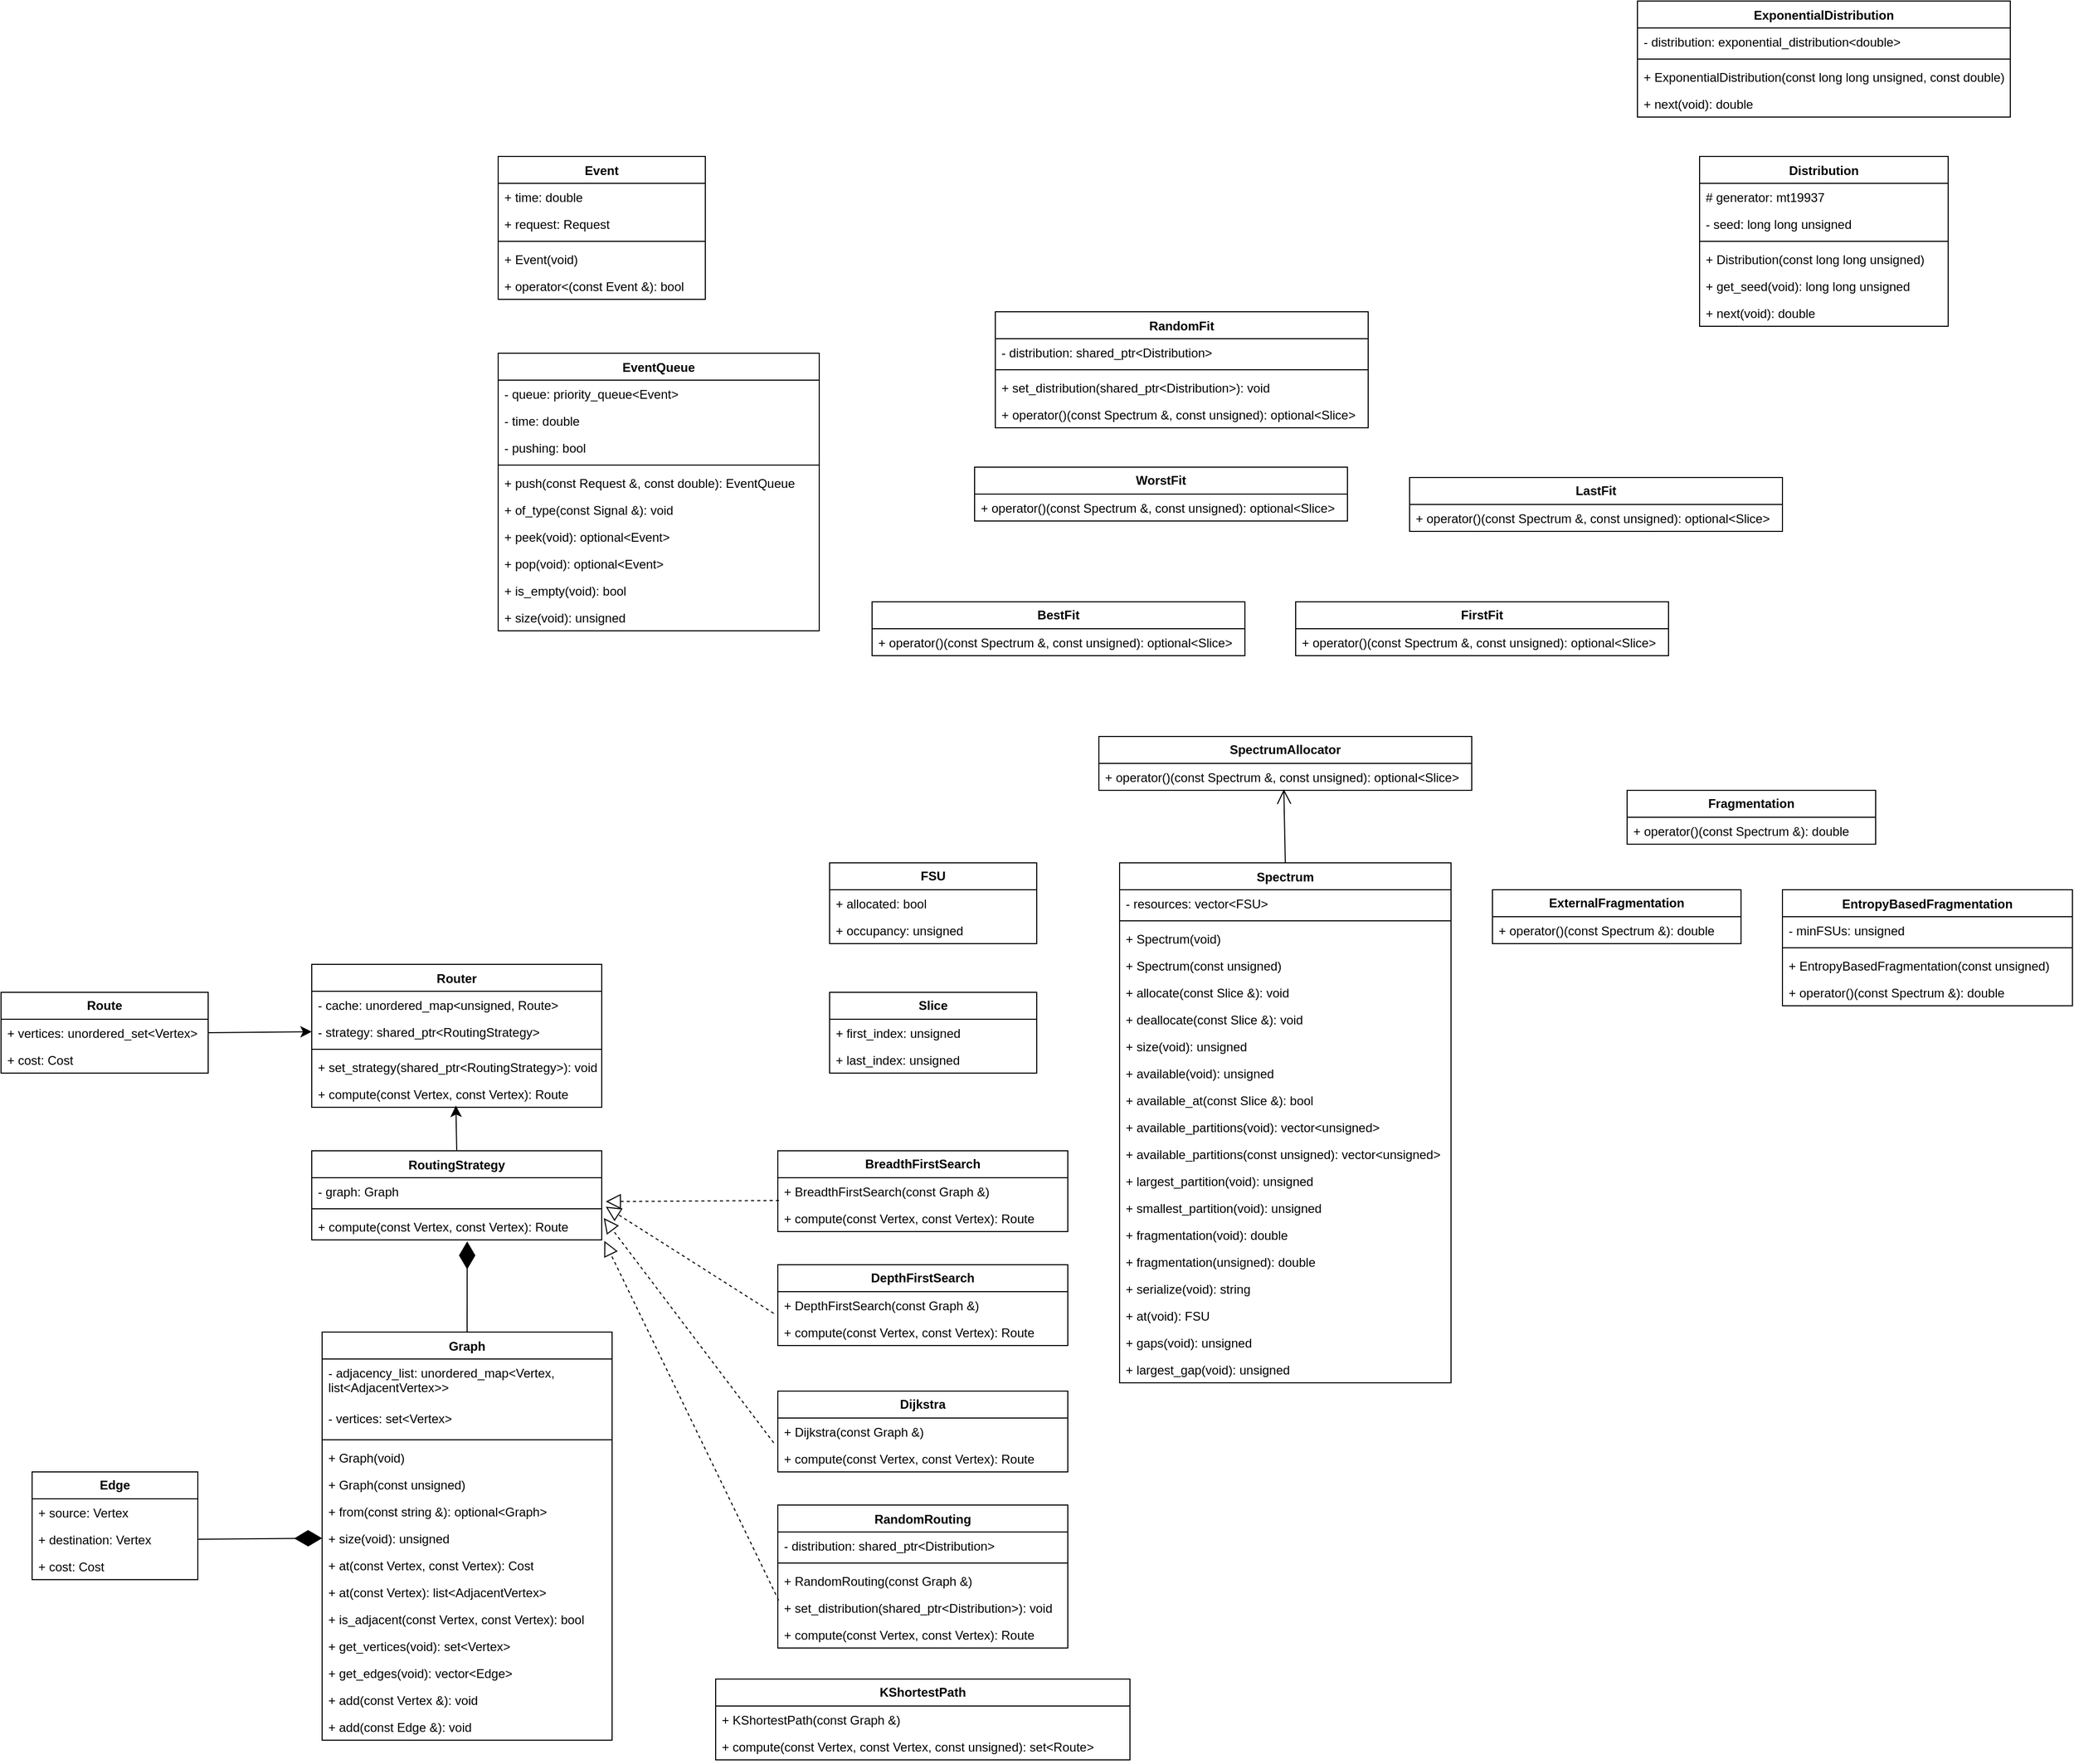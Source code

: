 <mxfile version="28.0.4">
  <diagram id="C5RBs43oDa-KdzZeNtuy" name="Class Diagram">
    <mxGraphModel dx="1386" dy="2655" grid="1" gridSize="10" guides="1" tooltips="1" connect="1" arrows="1" fold="1" page="1" pageScale="1" pageWidth="827" pageHeight="1169" math="0" shadow="0">
      <root>
        <mxCell id="WIyWlLk6GJQsqaUBKTNV-0" />
        <mxCell id="WIyWlLk6GJQsqaUBKTNV-1" parent="WIyWlLk6GJQsqaUBKTNV-0" />
        <mxCell id="V7PzGnf4P3pgVweMDeI8-0" value="Graph" style="swimlane;fontStyle=1;align=center;verticalAlign=top;childLayout=stackLayout;horizontal=1;startSize=26;horizontalStack=0;resizeParent=1;resizeParentMax=0;resizeLast=0;collapsible=1;marginBottom=0;whiteSpace=wrap;html=1;" parent="WIyWlLk6GJQsqaUBKTNV-1" vertex="1">
          <mxGeometry x="350" y="375" width="280" height="394" as="geometry" />
        </mxCell>
        <mxCell id="V7PzGnf4P3pgVweMDeI8-1" value="- adjacency_list: unordered_map&amp;lt;Vertex, list&amp;lt;AdjacentVertex&amp;gt;&amp;gt;" style="text;strokeColor=none;fillColor=none;align=left;verticalAlign=top;spacingLeft=4;spacingRight=4;overflow=hidden;rotatable=0;points=[[0,0.5],[1,0.5]];portConstraint=eastwest;whiteSpace=wrap;html=1;" parent="V7PzGnf4P3pgVweMDeI8-0" vertex="1">
          <mxGeometry y="26" width="280" height="44" as="geometry" />
        </mxCell>
        <mxCell id="V7PzGnf4P3pgVweMDeI8-4" value="- vertices: set&amp;lt;Vertex&amp;gt;" style="text;strokeColor=none;fillColor=none;align=left;verticalAlign=top;spacingLeft=4;spacingRight=4;overflow=hidden;rotatable=0;points=[[0,0.5],[1,0.5]];portConstraint=eastwest;whiteSpace=wrap;html=1;" parent="V7PzGnf4P3pgVweMDeI8-0" vertex="1">
          <mxGeometry y="70" width="280" height="30" as="geometry" />
        </mxCell>
        <mxCell id="V7PzGnf4P3pgVweMDeI8-2" value="" style="line;strokeWidth=1;fillColor=none;align=left;verticalAlign=middle;spacingTop=-1;spacingLeft=3;spacingRight=3;rotatable=0;labelPosition=right;points=[];portConstraint=eastwest;strokeColor=inherit;" parent="V7PzGnf4P3pgVweMDeI8-0" vertex="1">
          <mxGeometry y="100" width="280" height="8" as="geometry" />
        </mxCell>
        <mxCell id="V7PzGnf4P3pgVweMDeI8-3" value="+ Graph(void)" style="text;strokeColor=none;fillColor=none;align=left;verticalAlign=top;spacingLeft=4;spacingRight=4;overflow=hidden;rotatable=0;points=[[0,0.5],[1,0.5]];portConstraint=eastwest;whiteSpace=wrap;html=1;" parent="V7PzGnf4P3pgVweMDeI8-0" vertex="1">
          <mxGeometry y="108" width="280" height="26" as="geometry" />
        </mxCell>
        <mxCell id="V7PzGnf4P3pgVweMDeI8-23" value="+ Graph(const unsigned)" style="text;strokeColor=none;fillColor=none;align=left;verticalAlign=top;spacingLeft=4;spacingRight=4;overflow=hidden;rotatable=0;points=[[0,0.5],[1,0.5]];portConstraint=eastwest;whiteSpace=wrap;html=1;" parent="V7PzGnf4P3pgVweMDeI8-0" vertex="1">
          <mxGeometry y="134" width="280" height="26" as="geometry" />
        </mxCell>
        <mxCell id="V7PzGnf4P3pgVweMDeI8-25" value="+ from(const string &amp;amp;): optional&amp;lt;Graph&amp;gt;" style="text;strokeColor=none;fillColor=none;align=left;verticalAlign=top;spacingLeft=4;spacingRight=4;overflow=hidden;rotatable=0;points=[[0,0.5],[1,0.5]];portConstraint=eastwest;whiteSpace=wrap;html=1;" parent="V7PzGnf4P3pgVweMDeI8-0" vertex="1">
          <mxGeometry y="160" width="280" height="26" as="geometry" />
        </mxCell>
        <mxCell id="V7PzGnf4P3pgVweMDeI8-24" value="+ size(void): unsigned" style="text;strokeColor=none;fillColor=none;align=left;verticalAlign=top;spacingLeft=4;spacingRight=4;overflow=hidden;rotatable=0;points=[[0,0.5],[1,0.5]];portConstraint=eastwest;whiteSpace=wrap;html=1;" parent="V7PzGnf4P3pgVweMDeI8-0" vertex="1">
          <mxGeometry y="186" width="280" height="26" as="geometry" />
        </mxCell>
        <mxCell id="V7PzGnf4P3pgVweMDeI8-22" value="+ at(const Vertex, const Vertex): Cost" style="text;strokeColor=none;fillColor=none;align=left;verticalAlign=top;spacingLeft=4;spacingRight=4;overflow=hidden;rotatable=0;points=[[0,0.5],[1,0.5]];portConstraint=eastwest;whiteSpace=wrap;html=1;" parent="V7PzGnf4P3pgVweMDeI8-0" vertex="1">
          <mxGeometry y="212" width="280" height="26" as="geometry" />
        </mxCell>
        <mxCell id="V7PzGnf4P3pgVweMDeI8-10" value="+ at(const Vertex): list&amp;lt;AdjacentVertex&amp;gt;" style="text;strokeColor=none;fillColor=none;align=left;verticalAlign=top;spacingLeft=4;spacingRight=4;overflow=hidden;rotatable=0;points=[[0,0.5],[1,0.5]];portConstraint=eastwest;whiteSpace=wrap;html=1;" parent="V7PzGnf4P3pgVweMDeI8-0" vertex="1">
          <mxGeometry y="238" width="280" height="26" as="geometry" />
        </mxCell>
        <mxCell id="V7PzGnf4P3pgVweMDeI8-9" value="+ is_adjacent(const Vertex, const Vertex): bool" style="text;strokeColor=none;fillColor=none;align=left;verticalAlign=top;spacingLeft=4;spacingRight=4;overflow=hidden;rotatable=0;points=[[0,0.5],[1,0.5]];portConstraint=eastwest;whiteSpace=wrap;html=1;" parent="V7PzGnf4P3pgVweMDeI8-0" vertex="1">
          <mxGeometry y="264" width="280" height="26" as="geometry" />
        </mxCell>
        <mxCell id="V7PzGnf4P3pgVweMDeI8-8" value="+ get_vertices(void): set&amp;lt;Vertex&amp;gt;" style="text;strokeColor=none;fillColor=none;align=left;verticalAlign=top;spacingLeft=4;spacingRight=4;overflow=hidden;rotatable=0;points=[[0,0.5],[1,0.5]];portConstraint=eastwest;whiteSpace=wrap;html=1;" parent="V7PzGnf4P3pgVweMDeI8-0" vertex="1">
          <mxGeometry y="290" width="280" height="26" as="geometry" />
        </mxCell>
        <mxCell id="V7PzGnf4P3pgVweMDeI8-7" value="+ get_edges(void): vector&amp;lt;Edge&amp;gt;" style="text;strokeColor=none;fillColor=none;align=left;verticalAlign=top;spacingLeft=4;spacingRight=4;overflow=hidden;rotatable=0;points=[[0,0.5],[1,0.5]];portConstraint=eastwest;whiteSpace=wrap;html=1;" parent="V7PzGnf4P3pgVweMDeI8-0" vertex="1">
          <mxGeometry y="316" width="280" height="26" as="geometry" />
        </mxCell>
        <mxCell id="V7PzGnf4P3pgVweMDeI8-6" value="+ add(const Vertex &amp;amp;): void" style="text;strokeColor=none;fillColor=none;align=left;verticalAlign=top;spacingLeft=4;spacingRight=4;overflow=hidden;rotatable=0;points=[[0,0.5],[1,0.5]];portConstraint=eastwest;whiteSpace=wrap;html=1;" parent="V7PzGnf4P3pgVweMDeI8-0" vertex="1">
          <mxGeometry y="342" width="280" height="26" as="geometry" />
        </mxCell>
        <mxCell id="V7PzGnf4P3pgVweMDeI8-5" value="+ add(const Edge &amp;amp;): void" style="text;strokeColor=none;fillColor=none;align=left;verticalAlign=top;spacingLeft=4;spacingRight=4;overflow=hidden;rotatable=0;points=[[0,0.5],[1,0.5]];portConstraint=eastwest;whiteSpace=wrap;html=1;" parent="V7PzGnf4P3pgVweMDeI8-0" vertex="1">
          <mxGeometry y="368" width="280" height="26" as="geometry" />
        </mxCell>
        <mxCell id="V7PzGnf4P3pgVweMDeI8-30" value="&lt;b&gt;Edge&lt;/b&gt;" style="swimlane;fontStyle=0;childLayout=stackLayout;horizontal=1;startSize=26;fillColor=none;horizontalStack=0;resizeParent=1;resizeParentMax=0;resizeLast=0;collapsible=1;marginBottom=0;whiteSpace=wrap;html=1;" parent="WIyWlLk6GJQsqaUBKTNV-1" vertex="1">
          <mxGeometry x="70" y="510" width="160" height="104" as="geometry" />
        </mxCell>
        <mxCell id="V7PzGnf4P3pgVweMDeI8-31" value="+ source: Vertex" style="text;strokeColor=none;fillColor=none;align=left;verticalAlign=top;spacingLeft=4;spacingRight=4;overflow=hidden;rotatable=0;points=[[0,0.5],[1,0.5]];portConstraint=eastwest;whiteSpace=wrap;html=1;" parent="V7PzGnf4P3pgVweMDeI8-30" vertex="1">
          <mxGeometry y="26" width="160" height="26" as="geometry" />
        </mxCell>
        <mxCell id="V7PzGnf4P3pgVweMDeI8-32" value="+ destination: Vertex" style="text;strokeColor=none;fillColor=none;align=left;verticalAlign=top;spacingLeft=4;spacingRight=4;overflow=hidden;rotatable=0;points=[[0,0.5],[1,0.5]];portConstraint=eastwest;whiteSpace=wrap;html=1;" parent="V7PzGnf4P3pgVweMDeI8-30" vertex="1">
          <mxGeometry y="52" width="160" height="26" as="geometry" />
        </mxCell>
        <mxCell id="V7PzGnf4P3pgVweMDeI8-33" value="+ cost: Cost" style="text;strokeColor=none;fillColor=none;align=left;verticalAlign=top;spacingLeft=4;spacingRight=4;overflow=hidden;rotatable=0;points=[[0,0.5],[1,0.5]];portConstraint=eastwest;whiteSpace=wrap;html=1;" parent="V7PzGnf4P3pgVweMDeI8-30" vertex="1">
          <mxGeometry y="78" width="160" height="26" as="geometry" />
        </mxCell>
        <mxCell id="V7PzGnf4P3pgVweMDeI8-35" value="" style="endArrow=diamondThin;endFill=1;endSize=24;html=1;rounded=0;fontSize=12;curved=1;exitX=1;exitY=0.5;exitDx=0;exitDy=0;entryX=0;entryY=0.5;entryDx=0;entryDy=0;" parent="WIyWlLk6GJQsqaUBKTNV-1" source="V7PzGnf4P3pgVweMDeI8-32" target="V7PzGnf4P3pgVweMDeI8-24" edge="1">
          <mxGeometry width="160" relative="1" as="geometry">
            <mxPoint x="310" y="470" as="sourcePoint" />
            <mxPoint x="470" y="470" as="targetPoint" />
          </mxGeometry>
        </mxCell>
        <mxCell id="V7PzGnf4P3pgVweMDeI8-41" value="&lt;b&gt;Route&lt;/b&gt;" style="swimlane;fontStyle=0;childLayout=stackLayout;horizontal=1;startSize=26;fillColor=none;horizontalStack=0;resizeParent=1;resizeParentMax=0;resizeLast=0;collapsible=1;marginBottom=0;whiteSpace=wrap;html=1;" parent="WIyWlLk6GJQsqaUBKTNV-1" vertex="1">
          <mxGeometry x="40" y="47" width="200" height="78" as="geometry" />
        </mxCell>
        <mxCell id="V7PzGnf4P3pgVweMDeI8-42" value="+ vertices: unordered_set&amp;lt;Vertex&amp;gt;" style="text;strokeColor=none;fillColor=none;align=left;verticalAlign=top;spacingLeft=4;spacingRight=4;overflow=hidden;rotatable=0;points=[[0,0.5],[1,0.5]];portConstraint=eastwest;whiteSpace=wrap;html=1;" parent="V7PzGnf4P3pgVweMDeI8-41" vertex="1">
          <mxGeometry y="26" width="200" height="26" as="geometry" />
        </mxCell>
        <mxCell id="V7PzGnf4P3pgVweMDeI8-43" value="+ cost: Cost" style="text;strokeColor=none;fillColor=none;align=left;verticalAlign=top;spacingLeft=4;spacingRight=4;overflow=hidden;rotatable=0;points=[[0,0.5],[1,0.5]];portConstraint=eastwest;whiteSpace=wrap;html=1;" parent="V7PzGnf4P3pgVweMDeI8-41" vertex="1">
          <mxGeometry y="52" width="200" height="26" as="geometry" />
        </mxCell>
        <mxCell id="V7PzGnf4P3pgVweMDeI8-45" value="Router" style="swimlane;fontStyle=1;align=center;verticalAlign=top;childLayout=stackLayout;horizontal=1;startSize=26;horizontalStack=0;resizeParent=1;resizeParentMax=0;resizeLast=0;collapsible=1;marginBottom=0;whiteSpace=wrap;html=1;" parent="WIyWlLk6GJQsqaUBKTNV-1" vertex="1">
          <mxGeometry x="340" y="20" width="280" height="138" as="geometry" />
        </mxCell>
        <mxCell id="V7PzGnf4P3pgVweMDeI8-46" value="- cache: unordered_map&amp;lt;unsigned, Route&amp;gt;" style="text;strokeColor=none;fillColor=none;align=left;verticalAlign=top;spacingLeft=4;spacingRight=4;overflow=hidden;rotatable=0;points=[[0,0.5],[1,0.5]];portConstraint=eastwest;whiteSpace=wrap;html=1;" parent="V7PzGnf4P3pgVweMDeI8-45" vertex="1">
          <mxGeometry y="26" width="280" height="26" as="geometry" />
        </mxCell>
        <mxCell id="V7PzGnf4P3pgVweMDeI8-49" value="- strategy: shared_ptr&amp;lt;RoutingStrategy&amp;gt;" style="text;strokeColor=none;fillColor=none;align=left;verticalAlign=top;spacingLeft=4;spacingRight=4;overflow=hidden;rotatable=0;points=[[0,0.5],[1,0.5]];portConstraint=eastwest;whiteSpace=wrap;html=1;" parent="V7PzGnf4P3pgVweMDeI8-45" vertex="1">
          <mxGeometry y="52" width="280" height="26" as="geometry" />
        </mxCell>
        <mxCell id="V7PzGnf4P3pgVweMDeI8-47" value="" style="line;strokeWidth=1;fillColor=none;align=left;verticalAlign=middle;spacingTop=-1;spacingLeft=3;spacingRight=3;rotatable=0;labelPosition=right;points=[];portConstraint=eastwest;strokeColor=inherit;" parent="V7PzGnf4P3pgVweMDeI8-45" vertex="1">
          <mxGeometry y="78" width="280" height="8" as="geometry" />
        </mxCell>
        <mxCell id="V7PzGnf4P3pgVweMDeI8-48" value="+ set_strategy(shared_ptr&amp;lt;RoutingStrategy&amp;gt;): void" style="text;strokeColor=none;fillColor=none;align=left;verticalAlign=top;spacingLeft=4;spacingRight=4;overflow=hidden;rotatable=0;points=[[0,0.5],[1,0.5]];portConstraint=eastwest;whiteSpace=wrap;html=1;" parent="V7PzGnf4P3pgVweMDeI8-45" vertex="1">
          <mxGeometry y="86" width="280" height="26" as="geometry" />
        </mxCell>
        <mxCell id="XiBur5TqFRYBVubgsUoe-24" value="+ compute(const Vertex, const Vertex): Route" style="text;strokeColor=none;fillColor=none;align=left;verticalAlign=top;spacingLeft=4;spacingRight=4;overflow=hidden;rotatable=0;points=[[0,0.5],[1,0.5]];portConstraint=eastwest;whiteSpace=wrap;html=1;" parent="V7PzGnf4P3pgVweMDeI8-45" vertex="1">
          <mxGeometry y="112" width="280" height="26" as="geometry" />
        </mxCell>
        <mxCell id="V7PzGnf4P3pgVweMDeI8-58" style="edgeStyle=none;curved=1;rounded=0;orthogonalLoop=1;jettySize=auto;html=1;exitX=0.5;exitY=0;exitDx=0;exitDy=0;fontSize=12;startSize=8;endSize=8;entryX=0.497;entryY=0.939;entryDx=0;entryDy=0;entryPerimeter=0;" parent="WIyWlLk6GJQsqaUBKTNV-1" source="V7PzGnf4P3pgVweMDeI8-53" target="XiBur5TqFRYBVubgsUoe-24" edge="1">
          <mxGeometry relative="1" as="geometry" />
        </mxCell>
        <mxCell id="V7PzGnf4P3pgVweMDeI8-53" value="RoutingStrategy" style="swimlane;fontStyle=1;align=center;verticalAlign=top;childLayout=stackLayout;horizontal=1;startSize=26;horizontalStack=0;resizeParent=1;resizeParentMax=0;resizeLast=0;collapsible=1;marginBottom=0;whiteSpace=wrap;html=1;" parent="WIyWlLk6GJQsqaUBKTNV-1" vertex="1">
          <mxGeometry x="340" y="200" width="280" height="86" as="geometry" />
        </mxCell>
        <mxCell id="V7PzGnf4P3pgVweMDeI8-54" value="- graph: Graph" style="text;strokeColor=none;fillColor=none;align=left;verticalAlign=top;spacingLeft=4;spacingRight=4;overflow=hidden;rotatable=0;points=[[0,0.5],[1,0.5]];portConstraint=eastwest;whiteSpace=wrap;html=1;" parent="V7PzGnf4P3pgVweMDeI8-53" vertex="1">
          <mxGeometry y="26" width="280" height="26" as="geometry" />
        </mxCell>
        <mxCell id="V7PzGnf4P3pgVweMDeI8-55" value="" style="line;strokeWidth=1;fillColor=none;align=left;verticalAlign=middle;spacingTop=-1;spacingLeft=3;spacingRight=3;rotatable=0;labelPosition=right;points=[];portConstraint=eastwest;strokeColor=inherit;" parent="V7PzGnf4P3pgVweMDeI8-53" vertex="1">
          <mxGeometry y="52" width="280" height="8" as="geometry" />
        </mxCell>
        <mxCell id="V7PzGnf4P3pgVweMDeI8-56" value="+ compute(const Vertex, const Vertex): Route" style="text;strokeColor=none;fillColor=none;align=left;verticalAlign=top;spacingLeft=4;spacingRight=4;overflow=hidden;rotatable=0;points=[[0,0.5],[1,0.5]];portConstraint=eastwest;whiteSpace=wrap;html=1;" parent="V7PzGnf4P3pgVweMDeI8-53" vertex="1">
          <mxGeometry y="60" width="280" height="26" as="geometry" />
        </mxCell>
        <mxCell id="V7PzGnf4P3pgVweMDeI8-59" style="edgeStyle=none;curved=1;rounded=0;orthogonalLoop=1;jettySize=auto;html=1;exitX=1;exitY=0.5;exitDx=0;exitDy=0;entryX=0;entryY=0.5;entryDx=0;entryDy=0;fontSize=12;startSize=8;endSize=8;" parent="WIyWlLk6GJQsqaUBKTNV-1" source="V7PzGnf4P3pgVweMDeI8-42" target="V7PzGnf4P3pgVweMDeI8-49" edge="1">
          <mxGeometry relative="1" as="geometry" />
        </mxCell>
        <mxCell id="V7PzGnf4P3pgVweMDeI8-60" value="" style="endArrow=diamondThin;endFill=1;endSize=24;html=1;rounded=0;fontSize=12;curved=1;exitX=0.5;exitY=0;exitDx=0;exitDy=0;entryX=0.536;entryY=1.057;entryDx=0;entryDy=0;entryPerimeter=0;" parent="WIyWlLk6GJQsqaUBKTNV-1" source="V7PzGnf4P3pgVweMDeI8-0" target="V7PzGnf4P3pgVweMDeI8-56" edge="1">
          <mxGeometry width="160" relative="1" as="geometry">
            <mxPoint x="330" y="561" as="sourcePoint" />
            <mxPoint x="260" y="330" as="targetPoint" />
          </mxGeometry>
        </mxCell>
        <mxCell id="XiBur5TqFRYBVubgsUoe-0" value="&lt;b&gt;BreadthFirstSearch&lt;/b&gt;" style="swimlane;fontStyle=0;childLayout=stackLayout;horizontal=1;startSize=26;fillColor=none;horizontalStack=0;resizeParent=1;resizeParentMax=0;resizeLast=0;collapsible=1;marginBottom=0;whiteSpace=wrap;html=1;" parent="WIyWlLk6GJQsqaUBKTNV-1" vertex="1">
          <mxGeometry x="790" y="200" width="280" height="78" as="geometry" />
        </mxCell>
        <mxCell id="XiBur5TqFRYBVubgsUoe-1" value="+ BreadthFirstSearch(const Graph &amp;amp;)" style="text;strokeColor=none;fillColor=none;align=left;verticalAlign=top;spacingLeft=4;spacingRight=4;overflow=hidden;rotatable=0;points=[[0,0.5],[1,0.5]];portConstraint=eastwest;whiteSpace=wrap;html=1;" parent="XiBur5TqFRYBVubgsUoe-0" vertex="1">
          <mxGeometry y="26" width="280" height="26" as="geometry" />
        </mxCell>
        <mxCell id="XiBur5TqFRYBVubgsUoe-3" value="+ compute(const Vertex, const Vertex): Route" style="text;strokeColor=none;fillColor=none;align=left;verticalAlign=top;spacingLeft=4;spacingRight=4;overflow=hidden;rotatable=0;points=[[0,0.5],[1,0.5]];portConstraint=eastwest;whiteSpace=wrap;html=1;" parent="XiBur5TqFRYBVubgsUoe-0" vertex="1">
          <mxGeometry y="52" width="280" height="26" as="geometry" />
        </mxCell>
        <mxCell id="XiBur5TqFRYBVubgsUoe-5" value="" style="endArrow=block;dashed=1;endFill=0;endSize=12;html=1;rounded=0;entryX=1.014;entryY=0.885;entryDx=0;entryDy=0;entryPerimeter=0;exitX=0.004;exitY=0.846;exitDx=0;exitDy=0;exitPerimeter=0;" parent="WIyWlLk6GJQsqaUBKTNV-1" source="XiBur5TqFRYBVubgsUoe-1" target="V7PzGnf4P3pgVweMDeI8-54" edge="1">
          <mxGeometry width="160" relative="1" as="geometry">
            <mxPoint x="650" y="375" as="sourcePoint" />
            <mxPoint x="810" y="375" as="targetPoint" />
          </mxGeometry>
        </mxCell>
        <mxCell id="XiBur5TqFRYBVubgsUoe-6" value="&lt;b&gt;DepthFirstSearch&lt;/b&gt;" style="swimlane;fontStyle=0;childLayout=stackLayout;horizontal=1;startSize=26;fillColor=none;horizontalStack=0;resizeParent=1;resizeParentMax=0;resizeLast=0;collapsible=1;marginBottom=0;whiteSpace=wrap;html=1;" parent="WIyWlLk6GJQsqaUBKTNV-1" vertex="1">
          <mxGeometry x="790" y="310" width="280" height="78" as="geometry" />
        </mxCell>
        <mxCell id="XiBur5TqFRYBVubgsUoe-7" value="+&amp;nbsp;&lt;span style=&quot;text-align: center;&quot;&gt;DepthFirstSearch&lt;/span&gt;(const Graph &amp;amp;)" style="text;strokeColor=none;fillColor=none;align=left;verticalAlign=top;spacingLeft=4;spacingRight=4;overflow=hidden;rotatable=0;points=[[0,0.5],[1,0.5]];portConstraint=eastwest;whiteSpace=wrap;html=1;" parent="XiBur5TqFRYBVubgsUoe-6" vertex="1">
          <mxGeometry y="26" width="280" height="26" as="geometry" />
        </mxCell>
        <mxCell id="XiBur5TqFRYBVubgsUoe-8" value="+ compute(const Vertex, const Vertex): Route" style="text;strokeColor=none;fillColor=none;align=left;verticalAlign=top;spacingLeft=4;spacingRight=4;overflow=hidden;rotatable=0;points=[[0,0.5],[1,0.5]];portConstraint=eastwest;whiteSpace=wrap;html=1;" parent="XiBur5TqFRYBVubgsUoe-6" vertex="1">
          <mxGeometry y="52" width="280" height="26" as="geometry" />
        </mxCell>
        <mxCell id="XiBur5TqFRYBVubgsUoe-9" value="" style="endArrow=block;dashed=1;endFill=0;endSize=12;html=1;rounded=0;entryX=1.014;entryY=1.077;entryDx=0;entryDy=0;entryPerimeter=0;exitX=-0.014;exitY=0.808;exitDx=0;exitDy=0;exitPerimeter=0;" parent="WIyWlLk6GJQsqaUBKTNV-1" source="XiBur5TqFRYBVubgsUoe-7" target="V7PzGnf4P3pgVweMDeI8-54" edge="1">
          <mxGeometry width="160" relative="1" as="geometry">
            <mxPoint x="917" y="270" as="sourcePoint" />
            <mxPoint x="750" y="271" as="targetPoint" />
          </mxGeometry>
        </mxCell>
        <mxCell id="XiBur5TqFRYBVubgsUoe-10" value="&lt;b&gt;Dijkstra&lt;/b&gt;" style="swimlane;fontStyle=0;childLayout=stackLayout;horizontal=1;startSize=26;fillColor=none;horizontalStack=0;resizeParent=1;resizeParentMax=0;resizeLast=0;collapsible=1;marginBottom=0;whiteSpace=wrap;html=1;" parent="WIyWlLk6GJQsqaUBKTNV-1" vertex="1">
          <mxGeometry x="790" y="432" width="280" height="78" as="geometry" />
        </mxCell>
        <mxCell id="XiBur5TqFRYBVubgsUoe-11" value="+&amp;nbsp;&lt;span style=&quot;text-align: center;&quot;&gt;Dijkstra&lt;/span&gt;(const Graph &amp;amp;)" style="text;strokeColor=none;fillColor=none;align=left;verticalAlign=top;spacingLeft=4;spacingRight=4;overflow=hidden;rotatable=0;points=[[0,0.5],[1,0.5]];portConstraint=eastwest;whiteSpace=wrap;html=1;" parent="XiBur5TqFRYBVubgsUoe-10" vertex="1">
          <mxGeometry y="26" width="280" height="26" as="geometry" />
        </mxCell>
        <mxCell id="XiBur5TqFRYBVubgsUoe-12" value="+ compute(const Vertex, const Vertex): Route" style="text;strokeColor=none;fillColor=none;align=left;verticalAlign=top;spacingLeft=4;spacingRight=4;overflow=hidden;rotatable=0;points=[[0,0.5],[1,0.5]];portConstraint=eastwest;whiteSpace=wrap;html=1;" parent="XiBur5TqFRYBVubgsUoe-10" vertex="1">
          <mxGeometry y="52" width="280" height="26" as="geometry" />
        </mxCell>
        <mxCell id="XiBur5TqFRYBVubgsUoe-13" value="" style="endArrow=block;dashed=1;endFill=0;endSize=12;html=1;rounded=0;entryX=1.007;entryY=0.192;entryDx=0;entryDy=0;entryPerimeter=0;exitX=-0.014;exitY=0.923;exitDx=0;exitDy=0;exitPerimeter=0;" parent="WIyWlLk6GJQsqaUBKTNV-1" source="XiBur5TqFRYBVubgsUoe-11" target="V7PzGnf4P3pgVweMDeI8-56" edge="1">
          <mxGeometry width="160" relative="1" as="geometry">
            <mxPoint x="892" y="443" as="sourcePoint" />
            <mxPoint x="730" y="340" as="targetPoint" />
          </mxGeometry>
        </mxCell>
        <mxCell id="XiBur5TqFRYBVubgsUoe-14" value="RandomRouting" style="swimlane;fontStyle=1;align=center;verticalAlign=top;childLayout=stackLayout;horizontal=1;startSize=26;horizontalStack=0;resizeParent=1;resizeParentMax=0;resizeLast=0;collapsible=1;marginBottom=0;whiteSpace=wrap;html=1;" parent="WIyWlLk6GJQsqaUBKTNV-1" vertex="1">
          <mxGeometry x="790" y="542" width="280" height="138" as="geometry" />
        </mxCell>
        <mxCell id="XiBur5TqFRYBVubgsUoe-15" value="- distribution: shared_ptr&amp;lt;Distribution&amp;gt;" style="text;strokeColor=none;fillColor=none;align=left;verticalAlign=top;spacingLeft=4;spacingRight=4;overflow=hidden;rotatable=0;points=[[0,0.5],[1,0.5]];portConstraint=eastwest;whiteSpace=wrap;html=1;" parent="XiBur5TqFRYBVubgsUoe-14" vertex="1">
          <mxGeometry y="26" width="280" height="26" as="geometry" />
        </mxCell>
        <mxCell id="XiBur5TqFRYBVubgsUoe-16" value="" style="line;strokeWidth=1;fillColor=none;align=left;verticalAlign=middle;spacingTop=-1;spacingLeft=3;spacingRight=3;rotatable=0;labelPosition=right;points=[];portConstraint=eastwest;strokeColor=inherit;" parent="XiBur5TqFRYBVubgsUoe-14" vertex="1">
          <mxGeometry y="52" width="280" height="8" as="geometry" />
        </mxCell>
        <mxCell id="XiBur5TqFRYBVubgsUoe-17" value="+ RandomRouting(const Graph &amp;amp;)" style="text;strokeColor=none;fillColor=none;align=left;verticalAlign=top;spacingLeft=4;spacingRight=4;overflow=hidden;rotatable=0;points=[[0,0.5],[1,0.5]];portConstraint=eastwest;whiteSpace=wrap;html=1;" parent="XiBur5TqFRYBVubgsUoe-14" vertex="1">
          <mxGeometry y="60" width="280" height="26" as="geometry" />
        </mxCell>
        <mxCell id="XiBur5TqFRYBVubgsUoe-19" value="+ set_distribution(shared_ptr&amp;lt;Distribution&amp;gt;): void" style="text;strokeColor=none;fillColor=none;align=left;verticalAlign=top;spacingLeft=4;spacingRight=4;overflow=hidden;rotatable=0;points=[[0,0.5],[1,0.5]];portConstraint=eastwest;whiteSpace=wrap;html=1;" parent="XiBur5TqFRYBVubgsUoe-14" vertex="1">
          <mxGeometry y="86" width="280" height="26" as="geometry" />
        </mxCell>
        <mxCell id="XiBur5TqFRYBVubgsUoe-18" value="+ compute(const Vertex, const Vertex): Route" style="text;strokeColor=none;fillColor=none;align=left;verticalAlign=top;spacingLeft=4;spacingRight=4;overflow=hidden;rotatable=0;points=[[0,0.5],[1,0.5]];portConstraint=eastwest;whiteSpace=wrap;html=1;" parent="XiBur5TqFRYBVubgsUoe-14" vertex="1">
          <mxGeometry y="112" width="280" height="26" as="geometry" />
        </mxCell>
        <mxCell id="XiBur5TqFRYBVubgsUoe-20" value="&lt;b&gt;KShortestPath&lt;/b&gt;" style="swimlane;fontStyle=0;childLayout=stackLayout;horizontal=1;startSize=26;fillColor=none;horizontalStack=0;resizeParent=1;resizeParentMax=0;resizeLast=0;collapsible=1;marginBottom=0;whiteSpace=wrap;html=1;" parent="WIyWlLk6GJQsqaUBKTNV-1" vertex="1">
          <mxGeometry x="730" y="710" width="400" height="78" as="geometry" />
        </mxCell>
        <mxCell id="XiBur5TqFRYBVubgsUoe-21" value="+&amp;nbsp;&lt;span style=&quot;text-align: center;&quot;&gt;KShortestPath&lt;/span&gt;(const Graph &amp;amp;)" style="text;strokeColor=none;fillColor=none;align=left;verticalAlign=top;spacingLeft=4;spacingRight=4;overflow=hidden;rotatable=0;points=[[0,0.5],[1,0.5]];portConstraint=eastwest;whiteSpace=wrap;html=1;" parent="XiBur5TqFRYBVubgsUoe-20" vertex="1">
          <mxGeometry y="26" width="400" height="26" as="geometry" />
        </mxCell>
        <mxCell id="XiBur5TqFRYBVubgsUoe-22" value="+ compute(const Vertex, const Vertex, const unsigned): set&amp;lt;Route&amp;gt;" style="text;strokeColor=none;fillColor=none;align=left;verticalAlign=top;spacingLeft=4;spacingRight=4;overflow=hidden;rotatable=0;points=[[0,0.5],[1,0.5]];portConstraint=eastwest;whiteSpace=wrap;html=1;" parent="XiBur5TqFRYBVubgsUoe-20" vertex="1">
          <mxGeometry y="52" width="400" height="26" as="geometry" />
        </mxCell>
        <mxCell id="XiBur5TqFRYBVubgsUoe-23" value="" style="endArrow=block;dashed=1;endFill=0;endSize=12;html=1;rounded=0;entryX=1.009;entryY=1.038;entryDx=0;entryDy=0;entryPerimeter=0;exitX=0.003;exitY=0.233;exitDx=0;exitDy=0;exitPerimeter=0;" parent="WIyWlLk6GJQsqaUBKTNV-1" source="XiBur5TqFRYBVubgsUoe-19" target="V7PzGnf4P3pgVweMDeI8-56" edge="1">
          <mxGeometry width="160" relative="1" as="geometry">
            <mxPoint x="894" y="647" as="sourcePoint" />
            <mxPoint x="730" y="430" as="targetPoint" />
          </mxGeometry>
        </mxCell>
        <mxCell id="XiBur5TqFRYBVubgsUoe-25" value="&lt;b&gt;FSU&lt;/b&gt;" style="swimlane;fontStyle=0;childLayout=stackLayout;horizontal=1;startSize=26;fillColor=none;horizontalStack=0;resizeParent=1;resizeParentMax=0;resizeLast=0;collapsible=1;marginBottom=0;whiteSpace=wrap;html=1;" parent="WIyWlLk6GJQsqaUBKTNV-1" vertex="1">
          <mxGeometry x="840" y="-78" width="200" height="78" as="geometry" />
        </mxCell>
        <mxCell id="XiBur5TqFRYBVubgsUoe-26" value="+ allocated: bool" style="text;strokeColor=none;fillColor=none;align=left;verticalAlign=top;spacingLeft=4;spacingRight=4;overflow=hidden;rotatable=0;points=[[0,0.5],[1,0.5]];portConstraint=eastwest;whiteSpace=wrap;html=1;" parent="XiBur5TqFRYBVubgsUoe-25" vertex="1">
          <mxGeometry y="26" width="200" height="26" as="geometry" />
        </mxCell>
        <mxCell id="XiBur5TqFRYBVubgsUoe-27" value="+ occupancy: unsigned" style="text;strokeColor=none;fillColor=none;align=left;verticalAlign=top;spacingLeft=4;spacingRight=4;overflow=hidden;rotatable=0;points=[[0,0.5],[1,0.5]];portConstraint=eastwest;whiteSpace=wrap;html=1;" parent="XiBur5TqFRYBVubgsUoe-25" vertex="1">
          <mxGeometry y="52" width="200" height="26" as="geometry" />
        </mxCell>
        <mxCell id="XiBur5TqFRYBVubgsUoe-28" value="&lt;b&gt;Slice&lt;/b&gt;" style="swimlane;fontStyle=0;childLayout=stackLayout;horizontal=1;startSize=26;fillColor=none;horizontalStack=0;resizeParent=1;resizeParentMax=0;resizeLast=0;collapsible=1;marginBottom=0;whiteSpace=wrap;html=1;" parent="WIyWlLk6GJQsqaUBKTNV-1" vertex="1">
          <mxGeometry x="840" y="47" width="200" height="78" as="geometry" />
        </mxCell>
        <mxCell id="XiBur5TqFRYBVubgsUoe-29" value="+ first_index: unsigned" style="text;strokeColor=none;fillColor=none;align=left;verticalAlign=top;spacingLeft=4;spacingRight=4;overflow=hidden;rotatable=0;points=[[0,0.5],[1,0.5]];portConstraint=eastwest;whiteSpace=wrap;html=1;" parent="XiBur5TqFRYBVubgsUoe-28" vertex="1">
          <mxGeometry y="26" width="200" height="26" as="geometry" />
        </mxCell>
        <mxCell id="XiBur5TqFRYBVubgsUoe-30" value="+ last_index: unsigned" style="text;strokeColor=none;fillColor=none;align=left;verticalAlign=top;spacingLeft=4;spacingRight=4;overflow=hidden;rotatable=0;points=[[0,0.5],[1,0.5]];portConstraint=eastwest;whiteSpace=wrap;html=1;" parent="XiBur5TqFRYBVubgsUoe-28" vertex="1">
          <mxGeometry y="52" width="200" height="26" as="geometry" />
        </mxCell>
        <mxCell id="XiBur5TqFRYBVubgsUoe-31" value="Spectrum" style="swimlane;fontStyle=1;align=center;verticalAlign=top;childLayout=stackLayout;horizontal=1;startSize=26;horizontalStack=0;resizeParent=1;resizeParentMax=0;resizeLast=0;collapsible=1;marginBottom=0;whiteSpace=wrap;html=1;" parent="WIyWlLk6GJQsqaUBKTNV-1" vertex="1">
          <mxGeometry x="1120" y="-78" width="320" height="502" as="geometry" />
        </mxCell>
        <mxCell id="XiBur5TqFRYBVubgsUoe-32" value="- resources: vector&amp;lt;FSU&amp;gt;" style="text;strokeColor=none;fillColor=none;align=left;verticalAlign=top;spacingLeft=4;spacingRight=4;overflow=hidden;rotatable=0;points=[[0,0.5],[1,0.5]];portConstraint=eastwest;whiteSpace=wrap;html=1;" parent="XiBur5TqFRYBVubgsUoe-31" vertex="1">
          <mxGeometry y="26" width="320" height="26" as="geometry" />
        </mxCell>
        <mxCell id="XiBur5TqFRYBVubgsUoe-34" value="" style="line;strokeWidth=1;fillColor=none;align=left;verticalAlign=middle;spacingTop=-1;spacingLeft=3;spacingRight=3;rotatable=0;labelPosition=right;points=[];portConstraint=eastwest;strokeColor=inherit;" parent="XiBur5TqFRYBVubgsUoe-31" vertex="1">
          <mxGeometry y="52" width="320" height="8" as="geometry" />
        </mxCell>
        <mxCell id="XiBur5TqFRYBVubgsUoe-35" value="+ Spectrum(void)" style="text;strokeColor=none;fillColor=none;align=left;verticalAlign=top;spacingLeft=4;spacingRight=4;overflow=hidden;rotatable=0;points=[[0,0.5],[1,0.5]];portConstraint=eastwest;whiteSpace=wrap;html=1;" parent="XiBur5TqFRYBVubgsUoe-31" vertex="1">
          <mxGeometry y="60" width="320" height="26" as="geometry" />
        </mxCell>
        <mxCell id="XiBur5TqFRYBVubgsUoe-36" value="+ Spectrum(const unsigned)" style="text;strokeColor=none;fillColor=none;align=left;verticalAlign=top;spacingLeft=4;spacingRight=4;overflow=hidden;rotatable=0;points=[[0,0.5],[1,0.5]];portConstraint=eastwest;whiteSpace=wrap;html=1;" parent="XiBur5TqFRYBVubgsUoe-31" vertex="1">
          <mxGeometry y="86" width="320" height="26" as="geometry" />
        </mxCell>
        <mxCell id="XiBur5TqFRYBVubgsUoe-37" value="+ allocate(const Slice &amp;amp;): void" style="text;strokeColor=none;fillColor=none;align=left;verticalAlign=top;spacingLeft=4;spacingRight=4;overflow=hidden;rotatable=0;points=[[0,0.5],[1,0.5]];portConstraint=eastwest;whiteSpace=wrap;html=1;" parent="XiBur5TqFRYBVubgsUoe-31" vertex="1">
          <mxGeometry y="112" width="320" height="26" as="geometry" />
        </mxCell>
        <mxCell id="XiBur5TqFRYBVubgsUoe-38" value="+ deallocate(const Slice &amp;amp;): void" style="text;strokeColor=none;fillColor=none;align=left;verticalAlign=top;spacingLeft=4;spacingRight=4;overflow=hidden;rotatable=0;points=[[0,0.5],[1,0.5]];portConstraint=eastwest;whiteSpace=wrap;html=1;" parent="XiBur5TqFRYBVubgsUoe-31" vertex="1">
          <mxGeometry y="138" width="320" height="26" as="geometry" />
        </mxCell>
        <mxCell id="XiBur5TqFRYBVubgsUoe-47" value="+ size(void): unsigned" style="text;strokeColor=none;fillColor=none;align=left;verticalAlign=top;spacingLeft=4;spacingRight=4;overflow=hidden;rotatable=0;points=[[0,0.5],[1,0.5]];portConstraint=eastwest;whiteSpace=wrap;html=1;" parent="XiBur5TqFRYBVubgsUoe-31" vertex="1">
          <mxGeometry y="164" width="320" height="26" as="geometry" />
        </mxCell>
        <mxCell id="XiBur5TqFRYBVubgsUoe-48" value="+ available(void): unsigned" style="text;strokeColor=none;fillColor=none;align=left;verticalAlign=top;spacingLeft=4;spacingRight=4;overflow=hidden;rotatable=0;points=[[0,0.5],[1,0.5]];portConstraint=eastwest;whiteSpace=wrap;html=1;" parent="XiBur5TqFRYBVubgsUoe-31" vertex="1">
          <mxGeometry y="190" width="320" height="26" as="geometry" />
        </mxCell>
        <mxCell id="XiBur5TqFRYBVubgsUoe-49" value="+ available_at(const Slice &amp;amp;): bool" style="text;strokeColor=none;fillColor=none;align=left;verticalAlign=top;spacingLeft=4;spacingRight=4;overflow=hidden;rotatable=0;points=[[0,0.5],[1,0.5]];portConstraint=eastwest;whiteSpace=wrap;html=1;" parent="XiBur5TqFRYBVubgsUoe-31" vertex="1">
          <mxGeometry y="216" width="320" height="26" as="geometry" />
        </mxCell>
        <mxCell id="XiBur5TqFRYBVubgsUoe-50" value="+ available_partitions(void): vector&amp;lt;unsigned&amp;gt;" style="text;strokeColor=none;fillColor=none;align=left;verticalAlign=top;spacingLeft=4;spacingRight=4;overflow=hidden;rotatable=0;points=[[0,0.5],[1,0.5]];portConstraint=eastwest;whiteSpace=wrap;html=1;" parent="XiBur5TqFRYBVubgsUoe-31" vertex="1">
          <mxGeometry y="242" width="320" height="26" as="geometry" />
        </mxCell>
        <mxCell id="XiBur5TqFRYBVubgsUoe-51" value="+ available_partitions(const unsigned): vector&amp;lt;unsigned&amp;gt;" style="text;strokeColor=none;fillColor=none;align=left;verticalAlign=top;spacingLeft=4;spacingRight=4;overflow=hidden;rotatable=0;points=[[0,0.5],[1,0.5]];portConstraint=eastwest;whiteSpace=wrap;html=1;" parent="XiBur5TqFRYBVubgsUoe-31" vertex="1">
          <mxGeometry y="268" width="320" height="26" as="geometry" />
        </mxCell>
        <mxCell id="XiBur5TqFRYBVubgsUoe-52" value="+ largest_partition(void): unsigned" style="text;strokeColor=none;fillColor=none;align=left;verticalAlign=top;spacingLeft=4;spacingRight=4;overflow=hidden;rotatable=0;points=[[0,0.5],[1,0.5]];portConstraint=eastwest;whiteSpace=wrap;html=1;" parent="XiBur5TqFRYBVubgsUoe-31" vertex="1">
          <mxGeometry y="294" width="320" height="26" as="geometry" />
        </mxCell>
        <mxCell id="XiBur5TqFRYBVubgsUoe-53" value="+ smallest_partition(void): unsigned" style="text;strokeColor=none;fillColor=none;align=left;verticalAlign=top;spacingLeft=4;spacingRight=4;overflow=hidden;rotatable=0;points=[[0,0.5],[1,0.5]];portConstraint=eastwest;whiteSpace=wrap;html=1;" parent="XiBur5TqFRYBVubgsUoe-31" vertex="1">
          <mxGeometry y="320" width="320" height="26" as="geometry" />
        </mxCell>
        <mxCell id="XiBur5TqFRYBVubgsUoe-54" value="+ fragmentation(void): double" style="text;strokeColor=none;fillColor=none;align=left;verticalAlign=top;spacingLeft=4;spacingRight=4;overflow=hidden;rotatable=0;points=[[0,0.5],[1,0.5]];portConstraint=eastwest;whiteSpace=wrap;html=1;" parent="XiBur5TqFRYBVubgsUoe-31" vertex="1">
          <mxGeometry y="346" width="320" height="26" as="geometry" />
        </mxCell>
        <mxCell id="XiBur5TqFRYBVubgsUoe-55" value="+ fragmentation(unsigned): double" style="text;strokeColor=none;fillColor=none;align=left;verticalAlign=top;spacingLeft=4;spacingRight=4;overflow=hidden;rotatable=0;points=[[0,0.5],[1,0.5]];portConstraint=eastwest;whiteSpace=wrap;html=1;" parent="XiBur5TqFRYBVubgsUoe-31" vertex="1">
          <mxGeometry y="372" width="320" height="26" as="geometry" />
        </mxCell>
        <mxCell id="XiBur5TqFRYBVubgsUoe-56" value="+ serialize(void): string" style="text;strokeColor=none;fillColor=none;align=left;verticalAlign=top;spacingLeft=4;spacingRight=4;overflow=hidden;rotatable=0;points=[[0,0.5],[1,0.5]];portConstraint=eastwest;whiteSpace=wrap;html=1;" parent="XiBur5TqFRYBVubgsUoe-31" vertex="1">
          <mxGeometry y="398" width="320" height="26" as="geometry" />
        </mxCell>
        <mxCell id="XiBur5TqFRYBVubgsUoe-57" value="+ at(void): FSU" style="text;strokeColor=none;fillColor=none;align=left;verticalAlign=top;spacingLeft=4;spacingRight=4;overflow=hidden;rotatable=0;points=[[0,0.5],[1,0.5]];portConstraint=eastwest;whiteSpace=wrap;html=1;" parent="XiBur5TqFRYBVubgsUoe-31" vertex="1">
          <mxGeometry y="424" width="320" height="26" as="geometry" />
        </mxCell>
        <mxCell id="XiBur5TqFRYBVubgsUoe-58" value="+ gaps(void): unsigned" style="text;strokeColor=none;fillColor=none;align=left;verticalAlign=top;spacingLeft=4;spacingRight=4;overflow=hidden;rotatable=0;points=[[0,0.5],[1,0.5]];portConstraint=eastwest;whiteSpace=wrap;html=1;" parent="XiBur5TqFRYBVubgsUoe-31" vertex="1">
          <mxGeometry y="450" width="320" height="26" as="geometry" />
        </mxCell>
        <mxCell id="XiBur5TqFRYBVubgsUoe-59" value="+ largest_gap(void): unsigned" style="text;strokeColor=none;fillColor=none;align=left;verticalAlign=top;spacingLeft=4;spacingRight=4;overflow=hidden;rotatable=0;points=[[0,0.5],[1,0.5]];portConstraint=eastwest;whiteSpace=wrap;html=1;" parent="XiBur5TqFRYBVubgsUoe-31" vertex="1">
          <mxGeometry y="476" width="320" height="26" as="geometry" />
        </mxCell>
        <mxCell id="XiBur5TqFRYBVubgsUoe-60" value="&lt;b&gt;SpectrumAllocator&lt;/b&gt;" style="swimlane;fontStyle=0;childLayout=stackLayout;horizontal=1;startSize=26;fillColor=none;horizontalStack=0;resizeParent=1;resizeParentMax=0;resizeLast=0;collapsible=1;marginBottom=0;whiteSpace=wrap;html=1;" parent="WIyWlLk6GJQsqaUBKTNV-1" vertex="1">
          <mxGeometry x="1100" y="-200" width="360" height="52" as="geometry" />
        </mxCell>
        <mxCell id="XiBur5TqFRYBVubgsUoe-61" value="+ operator()(const Spectrum &amp;amp;, const unsigned): optional&amp;lt;Slice&amp;gt;&amp;nbsp;" style="text;strokeColor=none;fillColor=none;align=left;verticalAlign=top;spacingLeft=4;spacingRight=4;overflow=hidden;rotatable=0;points=[[0,0.5],[1,0.5]];portConstraint=eastwest;whiteSpace=wrap;html=1;" parent="XiBur5TqFRYBVubgsUoe-60" vertex="1">
          <mxGeometry y="26" width="360" height="26" as="geometry" />
        </mxCell>
        <mxCell id="xjGu6kvPO12Dc4TZzczz-0" value="" style="endArrow=open;endFill=1;endSize=12;html=1;rounded=0;fontSize=12;curved=1;exitX=0.5;exitY=0;exitDx=0;exitDy=0;entryX=0.496;entryY=0.962;entryDx=0;entryDy=0;entryPerimeter=0;" parent="WIyWlLk6GJQsqaUBKTNV-1" source="XiBur5TqFRYBVubgsUoe-31" target="XiBur5TqFRYBVubgsUoe-61" edge="1">
          <mxGeometry width="160" relative="1" as="geometry">
            <mxPoint x="1400" y="-110" as="sourcePoint" />
            <mxPoint x="1560" y="-110" as="targetPoint" />
          </mxGeometry>
        </mxCell>
        <mxCell id="xjGu6kvPO12Dc4TZzczz-1" value="&lt;b&gt;WorstFit&lt;/b&gt;" style="swimlane;fontStyle=0;childLayout=stackLayout;horizontal=1;startSize=26;fillColor=none;horizontalStack=0;resizeParent=1;resizeParentMax=0;resizeLast=0;collapsible=1;marginBottom=0;whiteSpace=wrap;html=1;" parent="WIyWlLk6GJQsqaUBKTNV-1" vertex="1">
          <mxGeometry x="980" y="-460" width="360" height="52" as="geometry" />
        </mxCell>
        <mxCell id="xjGu6kvPO12Dc4TZzczz-2" value="+ operator()(const Spectrum &amp;amp;, const unsigned): optional&amp;lt;Slice&amp;gt;&amp;nbsp;" style="text;strokeColor=none;fillColor=none;align=left;verticalAlign=top;spacingLeft=4;spacingRight=4;overflow=hidden;rotatable=0;points=[[0,0.5],[1,0.5]];portConstraint=eastwest;whiteSpace=wrap;html=1;" parent="xjGu6kvPO12Dc4TZzczz-1" vertex="1">
          <mxGeometry y="26" width="360" height="26" as="geometry" />
        </mxCell>
        <mxCell id="xjGu6kvPO12Dc4TZzczz-3" value="&lt;b&gt;LastFit&lt;/b&gt;" style="swimlane;fontStyle=0;childLayout=stackLayout;horizontal=1;startSize=26;fillColor=none;horizontalStack=0;resizeParent=1;resizeParentMax=0;resizeLast=0;collapsible=1;marginBottom=0;whiteSpace=wrap;html=1;" parent="WIyWlLk6GJQsqaUBKTNV-1" vertex="1">
          <mxGeometry x="1400" y="-450" width="360" height="52" as="geometry" />
        </mxCell>
        <mxCell id="xjGu6kvPO12Dc4TZzczz-4" value="+ operator()(const Spectrum &amp;amp;, const unsigned): optional&amp;lt;Slice&amp;gt;&amp;nbsp;" style="text;strokeColor=none;fillColor=none;align=left;verticalAlign=top;spacingLeft=4;spacingRight=4;overflow=hidden;rotatable=0;points=[[0,0.5],[1,0.5]];portConstraint=eastwest;whiteSpace=wrap;html=1;" parent="xjGu6kvPO12Dc4TZzczz-3" vertex="1">
          <mxGeometry y="26" width="360" height="26" as="geometry" />
        </mxCell>
        <mxCell id="xjGu6kvPO12Dc4TZzczz-5" value="&lt;b&gt;FirstFit&lt;/b&gt;" style="swimlane;fontStyle=0;childLayout=stackLayout;horizontal=1;startSize=26;fillColor=none;horizontalStack=0;resizeParent=1;resizeParentMax=0;resizeLast=0;collapsible=1;marginBottom=0;whiteSpace=wrap;html=1;" parent="WIyWlLk6GJQsqaUBKTNV-1" vertex="1">
          <mxGeometry x="1290" y="-330" width="360" height="52" as="geometry" />
        </mxCell>
        <mxCell id="xjGu6kvPO12Dc4TZzczz-6" value="+ operator()(const Spectrum &amp;amp;, const unsigned): optional&amp;lt;Slice&amp;gt;&amp;nbsp;" style="text;strokeColor=none;fillColor=none;align=left;verticalAlign=top;spacingLeft=4;spacingRight=4;overflow=hidden;rotatable=0;points=[[0,0.5],[1,0.5]];portConstraint=eastwest;whiteSpace=wrap;html=1;" parent="xjGu6kvPO12Dc4TZzczz-5" vertex="1">
          <mxGeometry y="26" width="360" height="26" as="geometry" />
        </mxCell>
        <mxCell id="xjGu6kvPO12Dc4TZzczz-7" value="&lt;b&gt;BestFit&lt;/b&gt;" style="swimlane;fontStyle=0;childLayout=stackLayout;horizontal=1;startSize=26;fillColor=none;horizontalStack=0;resizeParent=1;resizeParentMax=0;resizeLast=0;collapsible=1;marginBottom=0;whiteSpace=wrap;html=1;" parent="WIyWlLk6GJQsqaUBKTNV-1" vertex="1">
          <mxGeometry x="881" y="-330" width="360" height="52" as="geometry" />
        </mxCell>
        <mxCell id="xjGu6kvPO12Dc4TZzczz-8" value="+ operator()(const Spectrum &amp;amp;, const unsigned): optional&amp;lt;Slice&amp;gt;&amp;nbsp;" style="text;strokeColor=none;fillColor=none;align=left;verticalAlign=top;spacingLeft=4;spacingRight=4;overflow=hidden;rotatable=0;points=[[0,0.5],[1,0.5]];portConstraint=eastwest;whiteSpace=wrap;html=1;" parent="xjGu6kvPO12Dc4TZzczz-7" vertex="1">
          <mxGeometry y="26" width="360" height="26" as="geometry" />
        </mxCell>
        <mxCell id="xjGu6kvPO12Dc4TZzczz-9" value="RandomFit" style="swimlane;fontStyle=1;align=center;verticalAlign=top;childLayout=stackLayout;horizontal=1;startSize=26;horizontalStack=0;resizeParent=1;resizeParentMax=0;resizeLast=0;collapsible=1;marginBottom=0;whiteSpace=wrap;html=1;" parent="WIyWlLk6GJQsqaUBKTNV-1" vertex="1">
          <mxGeometry x="1000" y="-610" width="360" height="112" as="geometry" />
        </mxCell>
        <mxCell id="xjGu6kvPO12Dc4TZzczz-10" value="- distribution: shared_ptr&amp;lt;Distribution&amp;gt;" style="text;strokeColor=none;fillColor=none;align=left;verticalAlign=top;spacingLeft=4;spacingRight=4;overflow=hidden;rotatable=0;points=[[0,0.5],[1,0.5]];portConstraint=eastwest;whiteSpace=wrap;html=1;" parent="xjGu6kvPO12Dc4TZzczz-9" vertex="1">
          <mxGeometry y="26" width="360" height="26" as="geometry" />
        </mxCell>
        <mxCell id="xjGu6kvPO12Dc4TZzczz-11" value="" style="line;strokeWidth=1;fillColor=none;align=left;verticalAlign=middle;spacingTop=-1;spacingLeft=3;spacingRight=3;rotatable=0;labelPosition=right;points=[];portConstraint=eastwest;strokeColor=inherit;" parent="xjGu6kvPO12Dc4TZzczz-9" vertex="1">
          <mxGeometry y="52" width="360" height="8" as="geometry" />
        </mxCell>
        <mxCell id="xjGu6kvPO12Dc4TZzczz-12" value="+ set_distribution(shared_ptr&amp;lt;Distribution&amp;gt;): void" style="text;strokeColor=none;fillColor=none;align=left;verticalAlign=top;spacingLeft=4;spacingRight=4;overflow=hidden;rotatable=0;points=[[0,0.5],[1,0.5]];portConstraint=eastwest;whiteSpace=wrap;html=1;" parent="xjGu6kvPO12Dc4TZzczz-9" vertex="1">
          <mxGeometry y="60" width="360" height="26" as="geometry" />
        </mxCell>
        <mxCell id="xjGu6kvPO12Dc4TZzczz-13" value="+ operator()(const Spectrum &amp;amp;, const unsigned): optional&amp;lt;Slice&amp;gt;&amp;nbsp;" style="text;strokeColor=none;fillColor=none;align=left;verticalAlign=top;spacingLeft=4;spacingRight=4;overflow=hidden;rotatable=0;points=[[0,0.5],[1,0.5]];portConstraint=eastwest;whiteSpace=wrap;html=1;" parent="xjGu6kvPO12Dc4TZzczz-9" vertex="1">
          <mxGeometry y="86" width="360" height="26" as="geometry" />
        </mxCell>
        <mxCell id="xjGu6kvPO12Dc4TZzczz-14" value="&lt;span&gt;Fragmentation&lt;/span&gt;" style="swimlane;fontStyle=1;childLayout=stackLayout;horizontal=1;startSize=26;fillColor=none;horizontalStack=0;resizeParent=1;resizeParentMax=0;resizeLast=0;collapsible=1;marginBottom=0;whiteSpace=wrap;html=1;" parent="WIyWlLk6GJQsqaUBKTNV-1" vertex="1">
          <mxGeometry x="1610" y="-148" width="240" height="52" as="geometry" />
        </mxCell>
        <mxCell id="xjGu6kvPO12Dc4TZzczz-15" value="+ operator()(const Spectrum &amp;amp;): double" style="text;strokeColor=none;fillColor=none;align=left;verticalAlign=top;spacingLeft=4;spacingRight=4;overflow=hidden;rotatable=0;points=[[0,0.5],[1,0.5]];portConstraint=eastwest;whiteSpace=wrap;html=1;" parent="xjGu6kvPO12Dc4TZzczz-14" vertex="1">
          <mxGeometry y="26" width="240" height="26" as="geometry" />
        </mxCell>
        <mxCell id="xjGu6kvPO12Dc4TZzczz-18" value="&lt;b&gt;ExternalFragmentation&lt;/b&gt;" style="swimlane;fontStyle=0;childLayout=stackLayout;horizontal=1;startSize=26;fillColor=none;horizontalStack=0;resizeParent=1;resizeParentMax=0;resizeLast=0;collapsible=1;marginBottom=0;whiteSpace=wrap;html=1;" parent="WIyWlLk6GJQsqaUBKTNV-1" vertex="1">
          <mxGeometry x="1480" y="-52" width="240" height="52" as="geometry" />
        </mxCell>
        <mxCell id="xjGu6kvPO12Dc4TZzczz-19" value="+ operator()(const Spectrum &amp;amp;): double" style="text;strokeColor=none;fillColor=none;align=left;verticalAlign=top;spacingLeft=4;spacingRight=4;overflow=hidden;rotatable=0;points=[[0,0.5],[1,0.5]];portConstraint=eastwest;whiteSpace=wrap;html=1;" parent="xjGu6kvPO12Dc4TZzczz-18" vertex="1">
          <mxGeometry y="26" width="240" height="26" as="geometry" />
        </mxCell>
        <mxCell id="xjGu6kvPO12Dc4TZzczz-22" value="EntropyBasedFragmentation" style="swimlane;fontStyle=1;align=center;verticalAlign=top;childLayout=stackLayout;horizontal=1;startSize=26;horizontalStack=0;resizeParent=1;resizeParentMax=0;resizeLast=0;collapsible=1;marginBottom=0;whiteSpace=wrap;html=1;" parent="WIyWlLk6GJQsqaUBKTNV-1" vertex="1">
          <mxGeometry x="1760" y="-52" width="280" height="112" as="geometry" />
        </mxCell>
        <mxCell id="xjGu6kvPO12Dc4TZzczz-23" value="- minFSUs: unsigned" style="text;strokeColor=none;fillColor=none;align=left;verticalAlign=top;spacingLeft=4;spacingRight=4;overflow=hidden;rotatable=0;points=[[0,0.5],[1,0.5]];portConstraint=eastwest;whiteSpace=wrap;html=1;" parent="xjGu6kvPO12Dc4TZzczz-22" vertex="1">
          <mxGeometry y="26" width="280" height="26" as="geometry" />
        </mxCell>
        <mxCell id="xjGu6kvPO12Dc4TZzczz-24" value="" style="line;strokeWidth=1;fillColor=none;align=left;verticalAlign=middle;spacingTop=-1;spacingLeft=3;spacingRight=3;rotatable=0;labelPosition=right;points=[];portConstraint=eastwest;strokeColor=inherit;" parent="xjGu6kvPO12Dc4TZzczz-22" vertex="1">
          <mxGeometry y="52" width="280" height="8" as="geometry" />
        </mxCell>
        <mxCell id="xjGu6kvPO12Dc4TZzczz-25" value="+ EntropyBasedFragmentation(const unsigned)" style="text;strokeColor=none;fillColor=none;align=left;verticalAlign=top;spacingLeft=4;spacingRight=4;overflow=hidden;rotatable=0;points=[[0,0.5],[1,0.5]];portConstraint=eastwest;whiteSpace=wrap;html=1;" parent="xjGu6kvPO12Dc4TZzczz-22" vertex="1">
          <mxGeometry y="60" width="280" height="26" as="geometry" />
        </mxCell>
        <mxCell id="xjGu6kvPO12Dc4TZzczz-26" value="+ operator()(const Spectrum &amp;amp;): double" style="text;strokeColor=none;fillColor=none;align=left;verticalAlign=top;spacingLeft=4;spacingRight=4;overflow=hidden;rotatable=0;points=[[0,0.5],[1,0.5]];portConstraint=eastwest;whiteSpace=wrap;html=1;" parent="xjGu6kvPO12Dc4TZzczz-22" vertex="1">
          <mxGeometry y="86" width="280" height="26" as="geometry" />
        </mxCell>
        <mxCell id="xjGu6kvPO12Dc4TZzczz-27" value="Event" style="swimlane;fontStyle=1;align=center;verticalAlign=top;childLayout=stackLayout;horizontal=1;startSize=26;horizontalStack=0;resizeParent=1;resizeParentMax=0;resizeLast=0;collapsible=1;marginBottom=0;whiteSpace=wrap;html=1;" parent="WIyWlLk6GJQsqaUBKTNV-1" vertex="1">
          <mxGeometry x="520" y="-760" width="200" height="138" as="geometry" />
        </mxCell>
        <mxCell id="xjGu6kvPO12Dc4TZzczz-28" value="+ time: double" style="text;strokeColor=none;fillColor=none;align=left;verticalAlign=top;spacingLeft=4;spacingRight=4;overflow=hidden;rotatable=0;points=[[0,0.5],[1,0.5]];portConstraint=eastwest;whiteSpace=wrap;html=1;" parent="xjGu6kvPO12Dc4TZzczz-27" vertex="1">
          <mxGeometry y="26" width="200" height="26" as="geometry" />
        </mxCell>
        <mxCell id="xjGu6kvPO12Dc4TZzczz-41" value="+ request: Request" style="text;strokeColor=none;fillColor=none;align=left;verticalAlign=top;spacingLeft=4;spacingRight=4;overflow=hidden;rotatable=0;points=[[0,0.5],[1,0.5]];portConstraint=eastwest;whiteSpace=wrap;html=1;" parent="xjGu6kvPO12Dc4TZzczz-27" vertex="1">
          <mxGeometry y="52" width="200" height="26" as="geometry" />
        </mxCell>
        <mxCell id="xjGu6kvPO12Dc4TZzczz-29" value="" style="line;strokeWidth=1;fillColor=none;align=left;verticalAlign=middle;spacingTop=-1;spacingLeft=3;spacingRight=3;rotatable=0;labelPosition=right;points=[];portConstraint=eastwest;strokeColor=inherit;" parent="xjGu6kvPO12Dc4TZzczz-27" vertex="1">
          <mxGeometry y="78" width="200" height="8" as="geometry" />
        </mxCell>
        <mxCell id="xjGu6kvPO12Dc4TZzczz-30" value="+ Event(void)" style="text;strokeColor=none;fillColor=none;align=left;verticalAlign=top;spacingLeft=4;spacingRight=4;overflow=hidden;rotatable=0;points=[[0,0.5],[1,0.5]];portConstraint=eastwest;whiteSpace=wrap;html=1;" parent="xjGu6kvPO12Dc4TZzczz-27" vertex="1">
          <mxGeometry y="86" width="200" height="26" as="geometry" />
        </mxCell>
        <mxCell id="xjGu6kvPO12Dc4TZzczz-32" value="+ operator&amp;lt;(const Event &amp;amp;): bool" style="text;strokeColor=none;fillColor=none;align=left;verticalAlign=top;spacingLeft=4;spacingRight=4;overflow=hidden;rotatable=0;points=[[0,0.5],[1,0.5]];portConstraint=eastwest;whiteSpace=wrap;html=1;" parent="xjGu6kvPO12Dc4TZzczz-27" vertex="1">
          <mxGeometry y="112" width="200" height="26" as="geometry" />
        </mxCell>
        <mxCell id="xjGu6kvPO12Dc4TZzczz-33" value="EventQueue" style="swimlane;fontStyle=1;align=center;verticalAlign=top;childLayout=stackLayout;horizontal=1;startSize=26;horizontalStack=0;resizeParent=1;resizeParentMax=0;resizeLast=0;collapsible=1;marginBottom=0;whiteSpace=wrap;html=1;" parent="WIyWlLk6GJQsqaUBKTNV-1" vertex="1">
          <mxGeometry x="520" y="-570" width="310" height="268" as="geometry" />
        </mxCell>
        <mxCell id="xjGu6kvPO12Dc4TZzczz-34" value="- queue: priority_queue&amp;lt;Event&amp;gt;" style="text;strokeColor=none;fillColor=none;align=left;verticalAlign=top;spacingLeft=4;spacingRight=4;overflow=hidden;rotatable=0;points=[[0,0.5],[1,0.5]];portConstraint=eastwest;whiteSpace=wrap;html=1;" parent="xjGu6kvPO12Dc4TZzczz-33" vertex="1">
          <mxGeometry y="26" width="310" height="26" as="geometry" />
        </mxCell>
        <mxCell id="xjGu6kvPO12Dc4TZzczz-39" value="- time: double" style="text;strokeColor=none;fillColor=none;align=left;verticalAlign=top;spacingLeft=4;spacingRight=4;overflow=hidden;rotatable=0;points=[[0,0.5],[1,0.5]];portConstraint=eastwest;whiteSpace=wrap;html=1;" parent="xjGu6kvPO12Dc4TZzczz-33" vertex="1">
          <mxGeometry y="52" width="310" height="26" as="geometry" />
        </mxCell>
        <mxCell id="xjGu6kvPO12Dc4TZzczz-44" value="- pushing: bool" style="text;strokeColor=none;fillColor=none;align=left;verticalAlign=top;spacingLeft=4;spacingRight=4;overflow=hidden;rotatable=0;points=[[0,0.5],[1,0.5]];portConstraint=eastwest;whiteSpace=wrap;html=1;" parent="xjGu6kvPO12Dc4TZzczz-33" vertex="1">
          <mxGeometry y="78" width="310" height="26" as="geometry" />
        </mxCell>
        <mxCell id="xjGu6kvPO12Dc4TZzczz-35" value="" style="line;strokeWidth=1;fillColor=none;align=left;verticalAlign=middle;spacingTop=-1;spacingLeft=3;spacingRight=3;rotatable=0;labelPosition=right;points=[];portConstraint=eastwest;strokeColor=inherit;" parent="xjGu6kvPO12Dc4TZzczz-33" vertex="1">
          <mxGeometry y="104" width="310" height="8" as="geometry" />
        </mxCell>
        <mxCell id="xjGu6kvPO12Dc4TZzczz-36" value="+ push(const Request &amp;amp;, const double): EventQueue" style="text;strokeColor=none;fillColor=none;align=left;verticalAlign=top;spacingLeft=4;spacingRight=4;overflow=hidden;rotatable=0;points=[[0,0.5],[1,0.5]];portConstraint=eastwest;whiteSpace=wrap;html=1;" parent="xjGu6kvPO12Dc4TZzczz-33" vertex="1">
          <mxGeometry y="112" width="310" height="26" as="geometry" />
        </mxCell>
        <mxCell id="xjGu6kvPO12Dc4TZzczz-43" value="+ of_type(const Signal &amp;amp;): void" style="text;strokeColor=none;fillColor=none;align=left;verticalAlign=top;spacingLeft=4;spacingRight=4;overflow=hidden;rotatable=0;points=[[0,0.5],[1,0.5]];portConstraint=eastwest;whiteSpace=wrap;html=1;" parent="xjGu6kvPO12Dc4TZzczz-33" vertex="1">
          <mxGeometry y="138" width="310" height="26" as="geometry" />
        </mxCell>
        <mxCell id="xjGu6kvPO12Dc4TZzczz-42" value="+ peek(void): optional&amp;lt;Event&amp;gt;" style="text;strokeColor=none;fillColor=none;align=left;verticalAlign=top;spacingLeft=4;spacingRight=4;overflow=hidden;rotatable=0;points=[[0,0.5],[1,0.5]];portConstraint=eastwest;whiteSpace=wrap;html=1;" parent="xjGu6kvPO12Dc4TZzczz-33" vertex="1">
          <mxGeometry y="164" width="310" height="26" as="geometry" />
        </mxCell>
        <mxCell id="xjGu6kvPO12Dc4TZzczz-40" value="+ pop(void): optional&amp;lt;Event&amp;gt;" style="text;strokeColor=none;fillColor=none;align=left;verticalAlign=top;spacingLeft=4;spacingRight=4;overflow=hidden;rotatable=0;points=[[0,0.5],[1,0.5]];portConstraint=eastwest;whiteSpace=wrap;html=1;" parent="xjGu6kvPO12Dc4TZzczz-33" vertex="1">
          <mxGeometry y="190" width="310" height="26" as="geometry" />
        </mxCell>
        <mxCell id="xjGu6kvPO12Dc4TZzczz-37" value="+ is_empty(void): bool" style="text;strokeColor=none;fillColor=none;align=left;verticalAlign=top;spacingLeft=4;spacingRight=4;overflow=hidden;rotatable=0;points=[[0,0.5],[1,0.5]];portConstraint=eastwest;whiteSpace=wrap;html=1;" parent="xjGu6kvPO12Dc4TZzczz-33" vertex="1">
          <mxGeometry y="216" width="310" height="26" as="geometry" />
        </mxCell>
        <mxCell id="xjGu6kvPO12Dc4TZzczz-38" value="+ size(void): unsigned" style="text;strokeColor=none;fillColor=none;align=left;verticalAlign=top;spacingLeft=4;spacingRight=4;overflow=hidden;rotatable=0;points=[[0,0.5],[1,0.5]];portConstraint=eastwest;whiteSpace=wrap;html=1;" parent="xjGu6kvPO12Dc4TZzczz-33" vertex="1">
          <mxGeometry y="242" width="310" height="26" as="geometry" />
        </mxCell>
        <mxCell id="xjGu6kvPO12Dc4TZzczz-45" value="Distribution" style="swimlane;fontStyle=1;align=center;verticalAlign=top;childLayout=stackLayout;horizontal=1;startSize=26;horizontalStack=0;resizeParent=1;resizeParentMax=0;resizeLast=0;collapsible=1;marginBottom=0;whiteSpace=wrap;html=1;" parent="WIyWlLk6GJQsqaUBKTNV-1" vertex="1">
          <mxGeometry x="1680" y="-760" width="240" height="164" as="geometry" />
        </mxCell>
        <mxCell id="xjGu6kvPO12Dc4TZzczz-46" value="# generator: mt19937" style="text;strokeColor=none;fillColor=none;align=left;verticalAlign=top;spacingLeft=4;spacingRight=4;overflow=hidden;rotatable=0;points=[[0,0.5],[1,0.5]];portConstraint=eastwest;whiteSpace=wrap;html=1;" parent="xjGu6kvPO12Dc4TZzczz-45" vertex="1">
          <mxGeometry y="26" width="240" height="26" as="geometry" />
        </mxCell>
        <mxCell id="xjGu6kvPO12Dc4TZzczz-49" value="- seed: long long unsigned" style="text;strokeColor=none;fillColor=none;align=left;verticalAlign=top;spacingLeft=4;spacingRight=4;overflow=hidden;rotatable=0;points=[[0,0.5],[1,0.5]];portConstraint=eastwest;whiteSpace=wrap;html=1;" parent="xjGu6kvPO12Dc4TZzczz-45" vertex="1">
          <mxGeometry y="52" width="240" height="26" as="geometry" />
        </mxCell>
        <mxCell id="xjGu6kvPO12Dc4TZzczz-47" value="" style="line;strokeWidth=1;fillColor=none;align=left;verticalAlign=middle;spacingTop=-1;spacingLeft=3;spacingRight=3;rotatable=0;labelPosition=right;points=[];portConstraint=eastwest;strokeColor=inherit;" parent="xjGu6kvPO12Dc4TZzczz-45" vertex="1">
          <mxGeometry y="78" width="240" height="8" as="geometry" />
        </mxCell>
        <mxCell id="xjGu6kvPO12Dc4TZzczz-48" value="+ Distribution(const long long unsigned)" style="text;strokeColor=none;fillColor=none;align=left;verticalAlign=top;spacingLeft=4;spacingRight=4;overflow=hidden;rotatable=0;points=[[0,0.5],[1,0.5]];portConstraint=eastwest;whiteSpace=wrap;html=1;" parent="xjGu6kvPO12Dc4TZzczz-45" vertex="1">
          <mxGeometry y="86" width="240" height="26" as="geometry" />
        </mxCell>
        <mxCell id="xjGu6kvPO12Dc4TZzczz-51" value="+ get_seed(void): long long unsigned" style="text;strokeColor=none;fillColor=none;align=left;verticalAlign=top;spacingLeft=4;spacingRight=4;overflow=hidden;rotatable=0;points=[[0,0.5],[1,0.5]];portConstraint=eastwest;whiteSpace=wrap;html=1;" parent="xjGu6kvPO12Dc4TZzczz-45" vertex="1">
          <mxGeometry y="112" width="240" height="26" as="geometry" />
        </mxCell>
        <mxCell id="xjGu6kvPO12Dc4TZzczz-50" value="+ next(void): double" style="text;strokeColor=none;fillColor=none;align=left;verticalAlign=top;spacingLeft=4;spacingRight=4;overflow=hidden;rotatable=0;points=[[0,0.5],[1,0.5]];portConstraint=eastwest;whiteSpace=wrap;html=1;" parent="xjGu6kvPO12Dc4TZzczz-45" vertex="1">
          <mxGeometry y="138" width="240" height="26" as="geometry" />
        </mxCell>
        <mxCell id="xjGu6kvPO12Dc4TZzczz-52" value="ExponentialDistribution" style="swimlane;fontStyle=1;align=center;verticalAlign=top;childLayout=stackLayout;horizontal=1;startSize=26;horizontalStack=0;resizeParent=1;resizeParentMax=0;resizeLast=0;collapsible=1;marginBottom=0;whiteSpace=wrap;html=1;" parent="WIyWlLk6GJQsqaUBKTNV-1" vertex="1">
          <mxGeometry x="1620" y="-910" width="360" height="112" as="geometry" />
        </mxCell>
        <mxCell id="xjGu6kvPO12Dc4TZzczz-53" value="- distribution: exponential_distribution&amp;lt;double&amp;gt;" style="text;strokeColor=none;fillColor=none;align=left;verticalAlign=top;spacingLeft=4;spacingRight=4;overflow=hidden;rotatable=0;points=[[0,0.5],[1,0.5]];portConstraint=eastwest;whiteSpace=wrap;html=1;" parent="xjGu6kvPO12Dc4TZzczz-52" vertex="1">
          <mxGeometry y="26" width="360" height="26" as="geometry" />
        </mxCell>
        <mxCell id="xjGu6kvPO12Dc4TZzczz-54" value="" style="line;strokeWidth=1;fillColor=none;align=left;verticalAlign=middle;spacingTop=-1;spacingLeft=3;spacingRight=3;rotatable=0;labelPosition=right;points=[];portConstraint=eastwest;strokeColor=inherit;" parent="xjGu6kvPO12Dc4TZzczz-52" vertex="1">
          <mxGeometry y="52" width="360" height="8" as="geometry" />
        </mxCell>
        <mxCell id="xjGu6kvPO12Dc4TZzczz-55" value="+ ExponentialDistribution(const long long unsigned, const double)" style="text;strokeColor=none;fillColor=none;align=left;verticalAlign=top;spacingLeft=4;spacingRight=4;overflow=hidden;rotatable=0;points=[[0,0.5],[1,0.5]];portConstraint=eastwest;whiteSpace=wrap;html=1;" parent="xjGu6kvPO12Dc4TZzczz-52" vertex="1">
          <mxGeometry y="60" width="360" height="26" as="geometry" />
        </mxCell>
        <mxCell id="xjGu6kvPO12Dc4TZzczz-56" value="+ next(void): double" style="text;strokeColor=none;fillColor=none;align=left;verticalAlign=top;spacingLeft=4;spacingRight=4;overflow=hidden;rotatable=0;points=[[0,0.5],[1,0.5]];portConstraint=eastwest;whiteSpace=wrap;html=1;" parent="xjGu6kvPO12Dc4TZzczz-52" vertex="1">
          <mxGeometry y="86" width="360" height="26" as="geometry" />
        </mxCell>
      </root>
    </mxGraphModel>
  </diagram>
</mxfile>

